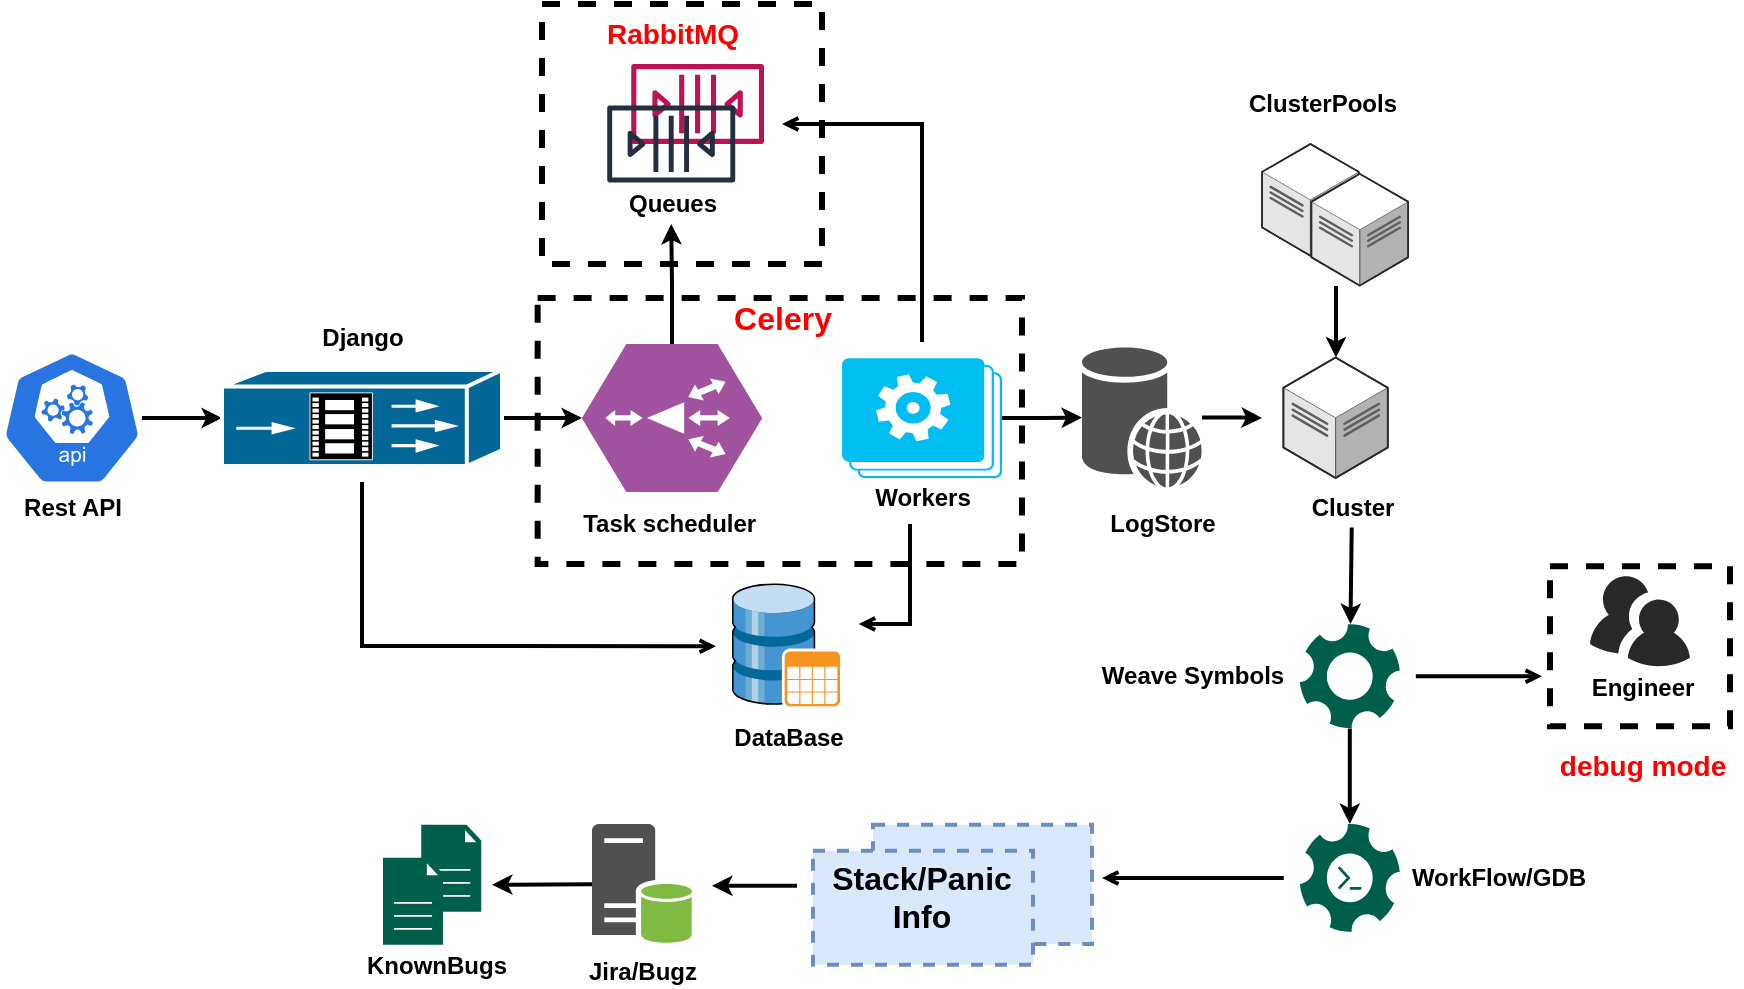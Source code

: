 <mxfile version="15.3.5" type="github">
  <diagram id="kCJveKLZRXdk8TdYt-Dh" name="Page-1">
    <mxGraphModel dx="1387" dy="762" grid="1" gridSize="10" guides="1" tooltips="1" connect="1" arrows="1" fold="1" page="1" pageScale="1" pageWidth="850" pageHeight="1100" math="0" shadow="0">
      <root>
        <mxCell id="0" />
        <mxCell id="1" parent="0" />
        <mxCell id="6CjLF7gTQOBdLBLqhCSY-31" style="edgeStyle=orthogonalEdgeStyle;rounded=0;orthogonalLoop=1;jettySize=auto;html=1;strokeWidth=2;endSize=4;" parent="1" source="6CjLF7gTQOBdLBLqhCSY-1" target="6CjLF7gTQOBdLBLqhCSY-13" edge="1">
          <mxGeometry relative="1" as="geometry" />
        </mxCell>
        <mxCell id="6CjLF7gTQOBdLBLqhCSY-1" value="" style="verticalLabelPosition=bottom;html=1;fillColor=#A153A0;strokeColor=#ffffff;verticalAlign=top;align=center;points=[[0,0.5,0],[0.125,0.25,0],[0.25,0,0],[0.5,0,0],[0.75,0,0],[0.875,0.25,0],[1,0.5,0],[0.875,0.75,0],[0.75,1,0],[0.5,1,0],[0.125,0.75,0]];pointerEvents=1;shape=mxgraph.cisco_safe.compositeIcon;bgIcon=mxgraph.cisco_safe.design.blank_device;resIcon=mxgraph.cisco_safe.design.wide_area_application_engine;rotation=-180;" parent="1" vertex="1">
          <mxGeometry x="350" y="510.01" width="90" height="74" as="geometry" />
        </mxCell>
        <mxCell id="6CjLF7gTQOBdLBLqhCSY-4" value="&lt;span style=&quot;font-weight: 700&quot;&gt;DataBase&lt;/span&gt;" style="shadow=0;dashed=0;html=1;labelPosition=center;verticalLabelPosition=bottom;verticalAlign=top;align=center;outlineConnect=0;shape=mxgraph.veeam.3d.database;fillColor=none;" parent="1" vertex="1">
          <mxGeometry x="425" y="629.63" width="55.38" height="63" as="geometry" />
        </mxCell>
        <mxCell id="6CjLF7gTQOBdLBLqhCSY-29" style="edgeStyle=orthogonalEdgeStyle;rounded=0;orthogonalLoop=1;jettySize=auto;html=1;strokeWidth=2;endSize=4;" parent="1" source="6CjLF7gTQOBdLBLqhCSY-6" target="6CjLF7gTQOBdLBLqhCSY-12" edge="1">
          <mxGeometry relative="1" as="geometry">
            <Array as="points">
              <mxPoint x="100" y="547" />
              <mxPoint x="100" y="547" />
            </Array>
          </mxGeometry>
        </mxCell>
        <mxCell id="6CjLF7gTQOBdLBLqhCSY-6" value="" style="html=1;dashed=0;whitespace=wrap;fillColor=#2875E2;strokeColor=#ffffff;points=[[0.005,0.63,0],[0.1,0.2,0],[0.9,0.2,0],[0.5,0,0],[0.995,0.63,0],[0.72,0.99,0],[0.5,1,0],[0.28,0.99,0]];shape=mxgraph.kubernetes.icon;prIcon=api" parent="1" vertex="1">
          <mxGeometry x="60" y="507" width="70" height="80" as="geometry" />
        </mxCell>
        <mxCell id="6CjLF7gTQOBdLBLqhCSY-11" value="" style="outlineConnect=0;fontColor=#232F3E;gradientColor=none;fillColor=#BC1356;strokeColor=none;dashed=0;verticalLabelPosition=bottom;verticalAlign=top;align=center;html=1;fontSize=12;fontStyle=0;aspect=fixed;pointerEvents=1;shape=mxgraph.aws4.queue;" parent="1" vertex="1">
          <mxGeometry x="374.62" y="370" width="66.38" height="40" as="geometry" />
        </mxCell>
        <mxCell id="6CjLF7gTQOBdLBLqhCSY-30" style="edgeStyle=orthogonalEdgeStyle;rounded=0;orthogonalLoop=1;jettySize=auto;html=1;entryX=1;entryY=0.5;entryDx=0;entryDy=0;entryPerimeter=0;strokeWidth=2;endSize=4;" parent="1" source="6CjLF7gTQOBdLBLqhCSY-12" target="6CjLF7gTQOBdLBLqhCSY-1" edge="1">
          <mxGeometry relative="1" as="geometry" />
        </mxCell>
        <mxCell id="xk1IYbkK2UQoUsnd-y4_-38" style="edgeStyle=none;rounded=0;orthogonalLoop=1;jettySize=auto;html=1;fontSize=12;endArrow=open;endSize=4;sourcePerimeterSpacing=8;targetPerimeterSpacing=8;strokeWidth=2;" edge="1" parent="1" source="6CjLF7gTQOBdLBLqhCSY-12" target="6CjLF7gTQOBdLBLqhCSY-4">
          <mxGeometry relative="1" as="geometry">
            <Array as="points">
              <mxPoint x="240" y="661" />
            </Array>
          </mxGeometry>
        </mxCell>
        <mxCell id="6CjLF7gTQOBdLBLqhCSY-12" value="" style="shape=mxgraph.cisco.misc.streamer;html=1;pointerEvents=1;dashed=0;fillColor=#036897;strokeColor=#ffffff;strokeWidth=2;verticalLabelPosition=bottom;verticalAlign=top;align=center;outlineConnect=0;rotation=0;" parent="1" vertex="1">
          <mxGeometry x="170" y="523.03" width="140" height="48" as="geometry" />
        </mxCell>
        <mxCell id="6CjLF7gTQOBdLBLqhCSY-13" value="Queue" style="outlineConnect=0;fontColor=#232F3E;gradientColor=none;strokeColor=#232F3E;dashed=0;verticalLabelPosition=bottom;verticalAlign=top;align=center;html=1;fontSize=12;fontStyle=0;aspect=fixed;shape=mxgraph.aws4.resourceIcon;resIcon=mxgraph.aws4.queue;fillColor=none;noLabel=1;" parent="1" vertex="1">
          <mxGeometry x="354.62" y="370" width="80" height="80" as="geometry" />
        </mxCell>
        <mxCell id="6CjLF7gTQOBdLBLqhCSY-34" style="edgeStyle=orthogonalEdgeStyle;rounded=0;orthogonalLoop=1;jettySize=auto;html=1;strokeWidth=2;endSize=4;" parent="1" source="6CjLF7gTQOBdLBLqhCSY-16" target="6CjLF7gTQOBdLBLqhCSY-17" edge="1">
          <mxGeometry relative="1" as="geometry">
            <mxPoint x="600" y="547.03" as="targetPoint" />
          </mxGeometry>
        </mxCell>
        <mxCell id="xk1IYbkK2UQoUsnd-y4_-32" style="edgeStyle=none;rounded=0;orthogonalLoop=1;jettySize=auto;html=1;fontSize=12;endArrow=open;endSize=4;sourcePerimeterSpacing=8;targetPerimeterSpacing=8;strokeWidth=2;" edge="1" parent="1" source="6CjLF7gTQOBdLBLqhCSY-16">
          <mxGeometry relative="1" as="geometry">
            <mxPoint x="450" y="400" as="targetPoint" />
            <Array as="points">
              <mxPoint x="520" y="400" />
            </Array>
          </mxGeometry>
        </mxCell>
        <mxCell id="6CjLF7gTQOBdLBLqhCSY-16" value="" style="verticalLabelPosition=bottom;html=1;verticalAlign=top;align=center;strokeColor=none;fillColor=#00BEF2;shape=mxgraph.azure.worker_roles;" parent="1" vertex="1">
          <mxGeometry x="480" y="517.03" width="80" height="60" as="geometry" />
        </mxCell>
        <mxCell id="6CjLF7gTQOBdLBLqhCSY-68" style="edgeStyle=orthogonalEdgeStyle;rounded=0;orthogonalLoop=1;jettySize=auto;html=1;strokeWidth=2;endSize=4;" parent="1" source="6CjLF7gTQOBdLBLqhCSY-17" edge="1">
          <mxGeometry relative="1" as="geometry">
            <mxPoint x="690" y="547" as="targetPoint" />
          </mxGeometry>
        </mxCell>
        <mxCell id="6CjLF7gTQOBdLBLqhCSY-17" value="" style="shadow=0;dashed=0;html=1;strokeColor=none;fillColor=#505050;labelPosition=center;verticalLabelPosition=bottom;verticalAlign=top;outlineConnect=0;align=center;shape=mxgraph.office.databases.web_store;" parent="1" vertex="1">
          <mxGeometry x="600.0" y="511.76" width="60" height="70" as="geometry" />
        </mxCell>
        <mxCell id="6CjLF7gTQOBdLBLqhCSY-18" value="" style="verticalLabelPosition=bottom;html=1;verticalAlign=top;strokeWidth=1;dashed=0;shape=mxgraph.aws3d.dataCenter;fillColor=#ffffff;strokeColor=#5E5E5E;aspect=fixed;rounded=1;shadow=0;comic=0;fontSize=12" parent="1" vertex="1">
          <mxGeometry x="700.7" y="516.78" width="52.19" height="60.25" as="geometry" />
        </mxCell>
        <mxCell id="6CjLF7gTQOBdLBLqhCSY-19" value="" style="verticalLabelPosition=bottom;html=1;verticalAlign=top;strokeWidth=1;dashed=0;shape=mxgraph.aws3d.dataCenter;fillColor=#ffffff;strokeColor=#5E5E5E;aspect=fixed;rounded=1;shadow=0;comic=0;fontSize=12" parent="1" vertex="1">
          <mxGeometry x="690" y="410" width="48.4" height="55.88" as="geometry" />
        </mxCell>
        <mxCell id="6CjLF7gTQOBdLBLqhCSY-36" value="" style="edgeStyle=orthogonalEdgeStyle;rounded=0;orthogonalLoop=1;jettySize=auto;html=1;strokeWidth=2;endSize=4;" parent="1" target="6CjLF7gTQOBdLBLqhCSY-18" edge="1">
          <mxGeometry relative="1" as="geometry">
            <mxPoint x="727" y="481" as="sourcePoint" />
            <Array as="points">
              <mxPoint x="727" y="481" />
            </Array>
          </mxGeometry>
        </mxCell>
        <mxCell id="6CjLF7gTQOBdLBLqhCSY-20" value="" style="verticalLabelPosition=bottom;html=1;verticalAlign=top;strokeWidth=1;dashed=0;shape=mxgraph.aws3d.dataCenter;fillColor=#ffffff;strokeColor=#5E5E5E;aspect=fixed;rounded=1;shadow=0;comic=0;fontSize=12" parent="1" vertex="1">
          <mxGeometry x="714.7" y="424.93" width="48.4" height="55.88" as="geometry" />
        </mxCell>
        <mxCell id="xk1IYbkK2UQoUsnd-y4_-24" style="edgeStyle=none;rounded=0;orthogonalLoop=1;jettySize=auto;html=1;endArrow=classic;strokeWidth=2;endSize=4;" edge="1" parent="1" source="6CjLF7gTQOBdLBLqhCSY-22" target="6CjLF7gTQOBdLBLqhCSY-23">
          <mxGeometry relative="1" as="geometry" />
        </mxCell>
        <mxCell id="xk1IYbkK2UQoUsnd-y4_-31" style="edgeStyle=none;rounded=0;orthogonalLoop=1;jettySize=auto;html=1;fontSize=12;endArrow=open;endSize=4;sourcePerimeterSpacing=8;targetPerimeterSpacing=8;strokeWidth=2;" edge="1" parent="1" source="6CjLF7gTQOBdLBLqhCSY-22">
          <mxGeometry relative="1" as="geometry">
            <mxPoint x="830" y="676.125" as="targetPoint" />
          </mxGeometry>
        </mxCell>
        <mxCell id="6CjLF7gTQOBdLBLqhCSY-22" value="" style="pointerEvents=1;shadow=0;dashed=0;html=1;strokeColor=none;fillColor=#005F4B;labelPosition=center;verticalLabelPosition=bottom;verticalAlign=top;align=center;outlineConnect=0;shape=mxgraph.veeam2.service_application;glass=0;sketch=0;" parent="1" vertex="1">
          <mxGeometry x="708.9" y="650" width="50" height="52.25" as="geometry" />
        </mxCell>
        <mxCell id="xk1IYbkK2UQoUsnd-y4_-39" style="edgeStyle=none;rounded=0;orthogonalLoop=1;jettySize=auto;html=1;fontSize=12;endArrow=open;endSize=4;sourcePerimeterSpacing=8;targetPerimeterSpacing=8;strokeWidth=2;" edge="1" parent="1" source="6CjLF7gTQOBdLBLqhCSY-23">
          <mxGeometry relative="1" as="geometry">
            <mxPoint x="610" y="777" as="targetPoint" />
          </mxGeometry>
        </mxCell>
        <mxCell id="6CjLF7gTQOBdLBLqhCSY-23" value="" style="pointerEvents=1;shadow=0;dashed=0;html=1;strokeColor=none;fillColor=#005F4B;labelPosition=center;verticalLabelPosition=bottom;verticalAlign=top;align=center;outlineConnect=0;shape=mxgraph.veeam2.automation;glass=0;sketch=0;" parent="1" vertex="1">
          <mxGeometry x="708.9" y="750.0" width="50" height="54" as="geometry" />
        </mxCell>
        <mxCell id="6CjLF7gTQOBdLBLqhCSY-24" value="" style="fontStyle=0;verticalAlign=top;align=center;spacingTop=-2;rounded=0;whiteSpace=wrap;html=1;strokeColor=#6c8ebf;strokeWidth=2;dashed=1;container=1;collapsible=0;expand=0;recursiveResize=0;shadow=0;fillColor=#dae8fc;sketch=0;glass=0;" parent="1" vertex="1">
          <mxGeometry x="495.49" y="750.35" width="109.51" height="59.65" as="geometry" />
        </mxCell>
        <mxCell id="xk1IYbkK2UQoUsnd-y4_-26" style="edgeStyle=none;rounded=0;orthogonalLoop=1;jettySize=auto;html=1;endArrow=classic;strokeWidth=2;endSize=4;" edge="1" parent="1">
          <mxGeometry relative="1" as="geometry">
            <mxPoint x="415" y="780.85" as="targetPoint" />
            <mxPoint x="457.49" y="780.85" as="sourcePoint" />
          </mxGeometry>
        </mxCell>
        <mxCell id="6CjLF7gTQOBdLBLqhCSY-25" value="&lt;b style=&quot;font-size: 16px&quot;&gt;Stack/Panic Info&lt;/b&gt;" style="fontStyle=0;verticalAlign=top;align=center;spacingTop=-2;fillColor=#dae8fc;rounded=0;whiteSpace=wrap;html=1;strokeColor=#6c8ebf;strokeWidth=2;dashed=1;container=1;collapsible=0;expand=0;recursiveResize=0;" parent="1" vertex="1">
          <mxGeometry x="465.49" y="763.35" width="110" height="57" as="geometry" />
        </mxCell>
        <mxCell id="xk1IYbkK2UQoUsnd-y4_-27" style="edgeStyle=none;rounded=0;orthogonalLoop=1;jettySize=auto;html=1;endArrow=classic;strokeWidth=2;endSize=4;" edge="1" parent="1" source="6CjLF7gTQOBdLBLqhCSY-26">
          <mxGeometry relative="1" as="geometry">
            <mxPoint x="305" y="780.35" as="targetPoint" />
          </mxGeometry>
        </mxCell>
        <mxCell id="6CjLF7gTQOBdLBLqhCSY-26" value="Jira/Bugz" style="shadow=0;dashed=0;html=1;strokeColor=none;fillColor=#505050;labelPosition=center;verticalLabelPosition=bottom;verticalAlign=top;outlineConnect=0;align=center;shape=mxgraph.office.databases.database_server_green;fontStyle=1;fontSize=12;" parent="1" vertex="1">
          <mxGeometry x="355" y="750" width="50" height="60" as="geometry" />
        </mxCell>
        <mxCell id="6CjLF7gTQOBdLBLqhCSY-27" value="" style="pointerEvents=1;shadow=0;dashed=0;html=1;strokeColor=none;fillColor=#005F4B;labelPosition=center;verticalLabelPosition=bottom;verticalAlign=top;align=center;outlineConnect=0;shape=mxgraph.veeam2.file;glass=0;sketch=0;" parent="1" vertex="1">
          <mxGeometry x="269.62" y="750.35" width="30" height="43.47" as="geometry" />
        </mxCell>
        <mxCell id="6CjLF7gTQOBdLBLqhCSY-28" value="" style="pointerEvents=1;shadow=0;dashed=0;html=1;strokeColor=none;fillColor=#005F4B;labelPosition=center;verticalLabelPosition=bottom;verticalAlign=top;align=center;outlineConnect=0;shape=mxgraph.veeam2.file;glass=0;sketch=0;" parent="1" vertex="1">
          <mxGeometry x="250.5" y="766.88" width="30" height="43.47" as="geometry" />
        </mxCell>
        <mxCell id="6CjLF7gTQOBdLBLqhCSY-46" value="" style="verticalLabelPosition=bottom;html=1;fillColor=#282828;strokeColor=none;verticalAlign=top;pointerEvents=1;align=center;shape=mxgraph.cisco_safe.people_places_things_icons.icon9;" parent="1" vertex="1">
          <mxGeometry x="854" y="626.13" width="50" height="45" as="geometry" />
        </mxCell>
        <mxCell id="6CjLF7gTQOBdLBLqhCSY-48" value="Rest API" style="text;html=1;resizable=0;autosize=1;align=center;verticalAlign=middle;points=[];fillColor=none;strokeColor=none;rounded=0;fontStyle=1" parent="1" vertex="1">
          <mxGeometry x="65" y="581.76" width="60" height="20" as="geometry" />
        </mxCell>
        <mxCell id="6CjLF7gTQOBdLBLqhCSY-49" value="Django" style="text;html=1;resizable=0;autosize=1;align=center;verticalAlign=middle;points=[];fillColor=none;strokeColor=none;rounded=0;fontStyle=1" parent="1" vertex="1">
          <mxGeometry x="210" y="497.03" width="60" height="20" as="geometry" />
        </mxCell>
        <mxCell id="6CjLF7gTQOBdLBLqhCSY-51" value="Task scheduler&amp;nbsp;" style="text;html=1;resizable=0;autosize=1;align=center;verticalAlign=middle;points=[];fillColor=none;strokeColor=none;rounded=0;fontStyle=1" parent="1" vertex="1">
          <mxGeometry x="339.62" y="590" width="110" height="20" as="geometry" />
        </mxCell>
        <mxCell id="6CjLF7gTQOBdLBLqhCSY-52" value="Workers" style="text;html=1;resizable=0;autosize=1;align=center;verticalAlign=middle;points=[];fillColor=none;strokeColor=none;rounded=0;fontStyle=1" parent="1" vertex="1">
          <mxGeometry x="490" y="577.03" width="60" height="20" as="geometry" />
        </mxCell>
        <mxCell id="6CjLF7gTQOBdLBLqhCSY-53" value="LogStore" style="text;html=1;resizable=0;autosize=1;align=center;verticalAlign=middle;points=[];fillColor=none;strokeColor=none;rounded=0;fontStyle=1" parent="1" vertex="1">
          <mxGeometry x="605" y="590" width="70" height="20" as="geometry" />
        </mxCell>
        <mxCell id="6CjLF7gTQOBdLBLqhCSY-54" value="ClusterPools" style="text;html=1;resizable=0;autosize=1;align=center;verticalAlign=middle;points=[];fillColor=none;strokeColor=none;rounded=0;fontStyle=1" parent="1" vertex="1">
          <mxGeometry x="675" y="380" width="90" height="20" as="geometry" />
        </mxCell>
        <mxCell id="xk1IYbkK2UQoUsnd-y4_-23" style="edgeStyle=none;rounded=0;orthogonalLoop=1;jettySize=auto;html=1;endArrow=classic;strokeWidth=2;endSize=4;" edge="1" parent="1" source="6CjLF7gTQOBdLBLqhCSY-55" target="6CjLF7gTQOBdLBLqhCSY-22">
          <mxGeometry relative="1" as="geometry" />
        </mxCell>
        <mxCell id="6CjLF7gTQOBdLBLqhCSY-55" value="Cluster" style="text;html=1;resizable=0;autosize=1;align=center;verticalAlign=middle;points=[];fillColor=none;strokeColor=none;rounded=0;fontStyle=1" parent="1" vertex="1">
          <mxGeometry x="705" y="581.76" width="60" height="20" as="geometry" />
        </mxCell>
        <mxCell id="6CjLF7gTQOBdLBLqhCSY-56" value="Weave Symbols" style="text;html=1;resizable=0;autosize=1;align=center;verticalAlign=middle;points=[];fillColor=none;strokeColor=none;rounded=0;fontStyle=1" parent="1" vertex="1">
          <mxGeometry x="600" y="666.13" width="110" height="20" as="geometry" />
        </mxCell>
        <mxCell id="6CjLF7gTQOBdLBLqhCSY-57" value="WorkFlow/GDB" style="text;html=1;resizable=0;autosize=1;align=center;verticalAlign=middle;points=[];fillColor=none;strokeColor=none;rounded=0;fontStyle=1" parent="1" vertex="1">
          <mxGeometry x="757.89" y="767" width="100" height="20" as="geometry" />
        </mxCell>
        <mxCell id="6CjLF7gTQOBdLBLqhCSY-59" value="KnownBugs" style="text;html=1;resizable=0;autosize=1;align=center;verticalAlign=middle;points=[];fillColor=none;strokeColor=none;rounded=0;fontStyle=1" parent="1" vertex="1">
          <mxGeometry x="232" y="811.08" width="90" height="20" as="geometry" />
        </mxCell>
        <mxCell id="6CjLF7gTQOBdLBLqhCSY-60" value="Engineer" style="text;html=1;resizable=0;autosize=1;align=center;verticalAlign=middle;points=[];fillColor=none;strokeColor=none;rounded=0;fontStyle=1" parent="1" vertex="1">
          <mxGeometry x="845" y="672.13" width="70" height="20" as="geometry" />
        </mxCell>
        <mxCell id="6CjLF7gTQOBdLBLqhCSY-61" value="" style="rounded=0;whiteSpace=wrap;html=1;fillColor=none;dashed=1;fontStyle=1;strokeWidth=3;" parent="1" vertex="1">
          <mxGeometry x="834" y="621.13" width="90" height="80" as="geometry" />
        </mxCell>
        <mxCell id="6CjLF7gTQOBdLBLqhCSY-62" value="&lt;font color=&quot;#ff0000&quot; style=&quot;font-size: 14px&quot;&gt;debug mode&lt;/font&gt;" style="text;html=1;resizable=0;autosize=1;align=center;verticalAlign=middle;points=[];fillColor=none;strokeColor=none;rounded=0;shadow=0;glass=0;sketch=0;fontStyle=1" parent="1" vertex="1">
          <mxGeometry x="830" y="711.13" width="100" height="20" as="geometry" />
        </mxCell>
        <mxCell id="6CjLF7gTQOBdLBLqhCSY-63" value="" style="rounded=0;whiteSpace=wrap;html=1;fillColor=none;dashed=1;fontStyle=1;strokeWidth=3;" parent="1" vertex="1">
          <mxGeometry x="330" y="340" width="140" height="130" as="geometry" />
        </mxCell>
        <mxCell id="6CjLF7gTQOBdLBLqhCSY-64" value="&lt;font color=&quot;#ff0000&quot; style=&quot;font-size: 14px&quot;&gt;RabbitMQ&lt;/font&gt;" style="text;html=1;resizable=0;autosize=1;align=center;verticalAlign=middle;points=[];fillColor=none;strokeColor=none;rounded=0;fontStyle=1" parent="1" vertex="1">
          <mxGeometry x="355" y="345.18" width="80" height="20" as="geometry" />
        </mxCell>
        <mxCell id="6CjLF7gTQOBdLBLqhCSY-66" value="" style="rounded=0;whiteSpace=wrap;html=1;fillColor=none;dashed=1;fontStyle=1;strokeWidth=3;" parent="1" vertex="1">
          <mxGeometry x="327.81" y="487" width="242.19" height="133" as="geometry" />
        </mxCell>
        <mxCell id="6CjLF7gTQOBdLBLqhCSY-67" value="&lt;font color=&quot;#ff0000&quot; style=&quot;font-size: 16px&quot;&gt;Celery&lt;/font&gt;" style="text;html=1;resizable=0;autosize=1;align=center;verticalAlign=middle;points=[];fillColor=none;strokeColor=none;rounded=0;fontStyle=1" parent="1" vertex="1">
          <mxGeometry x="420" y="487" width="60" height="20" as="geometry" />
        </mxCell>
        <mxCell id="6CjLF7gTQOBdLBLqhCSY-73" value="Queues" style="text;html=1;resizable=0;autosize=1;align=center;verticalAlign=middle;points=[];fillColor=none;strokeColor=none;rounded=0;fontStyle=1" parent="1" vertex="1">
          <mxGeometry x="364.62" y="430" width="60" height="20" as="geometry" />
        </mxCell>
        <mxCell id="xk1IYbkK2UQoUsnd-y4_-36" style="edgeStyle=orthogonalEdgeStyle;rounded=0;orthogonalLoop=1;jettySize=auto;html=1;fontSize=12;strokeWidth=2;endArrow=open;endSize=4;targetPerimeterSpacing=8;sourcePerimeterSpacing=8;" edge="1" parent="1" target="6CjLF7gTQOBdLBLqhCSY-4">
          <mxGeometry relative="1" as="geometry">
            <mxPoint x="514" y="600" as="sourcePoint" />
            <Array as="points">
              <mxPoint x="514" y="650" />
            </Array>
            <mxPoint x="470" y="678" as="targetPoint" />
          </mxGeometry>
        </mxCell>
      </root>
    </mxGraphModel>
  </diagram>
</mxfile>
